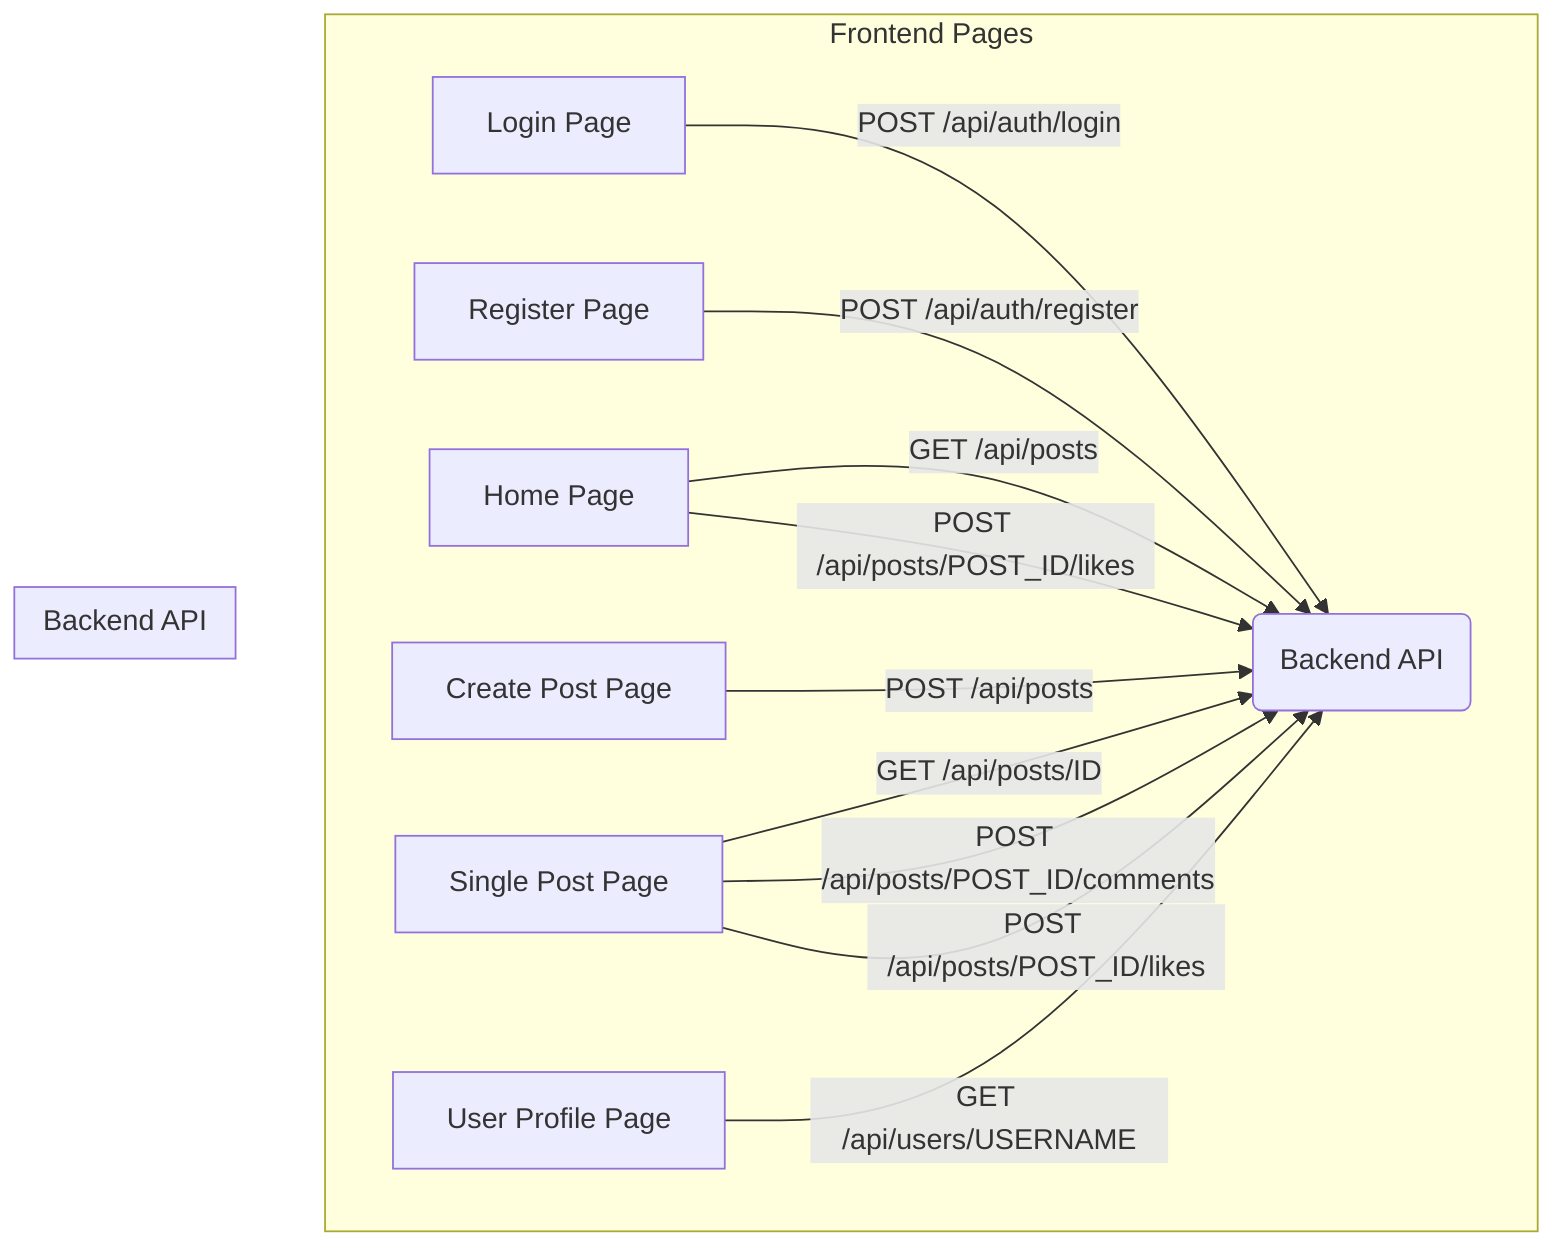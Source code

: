 graph TD
    subgraph Frontend Pages
        A[Login Page] -->|POST /api/auth/login| B(Backend API);
        C[Register Page] -->|POST /api/auth/register| B;
        D[Home Page] -->|GET /api/posts| B;
        D -->|POST /api/posts/POST_ID/likes| B;
        E[Create Post Page] -->|POST /api/posts| B;
        F[Single Post Page] -->|GET /api/posts/ID| B;
        F -->|POST /api/posts/POST_ID/comments| B;
        F -->|POST /api/posts/POST_ID/likes| B;
        G[User Profile Page] -->|GET /api/users/USERNAME| B;
    end

    subgraph Backend API
        B
    end